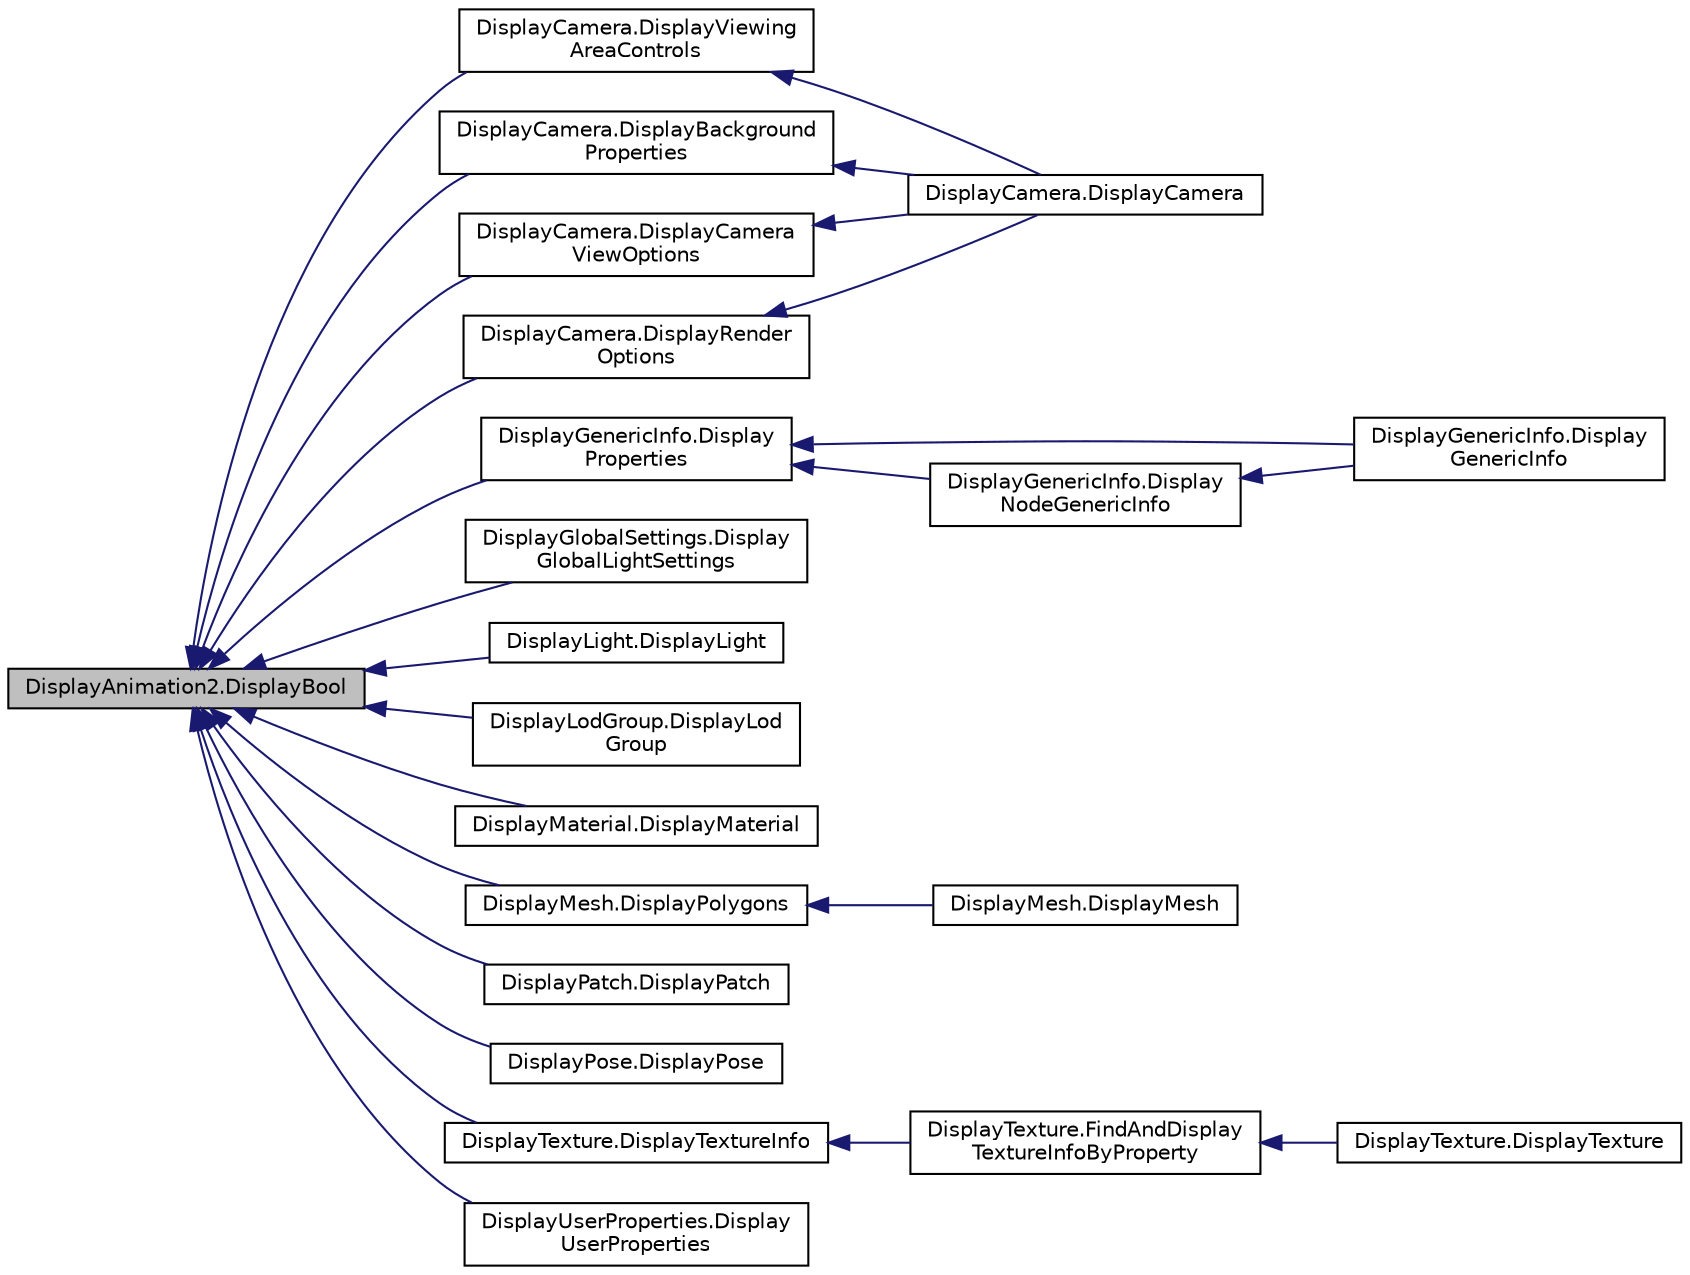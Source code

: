 digraph "DisplayAnimation2.DisplayBool"
{
  edge [fontname="Helvetica",fontsize="10",labelfontname="Helvetica",labelfontsize="10"];
  node [fontname="Helvetica",fontsize="10",shape=record];
  rankdir="LR";
  Node48 [label="DisplayAnimation2.DisplayBool",height=0.2,width=0.4,color="black", fillcolor="grey75", style="filled", fontcolor="black"];
  Node48 -> Node49 [dir="back",color="midnightblue",fontsize="10",style="solid",fontname="Helvetica"];
  Node49 [label="DisplayCamera.DisplayViewing\lAreaControls",height=0.2,width=0.4,color="black", fillcolor="white", style="filled",URL="$namespace_display_camera.html#ad03e7cbcdea564576d8a0372d2d20099"];
  Node49 -> Node50 [dir="back",color="midnightblue",fontsize="10",style="solid",fontname="Helvetica"];
  Node50 [label="DisplayCamera.DisplayCamera",height=0.2,width=0.4,color="black", fillcolor="white", style="filled",URL="$namespace_display_camera.html#a8bcf7a6408b4fc2b2da40aac12f48ac3"];
  Node48 -> Node51 [dir="back",color="midnightblue",fontsize="10",style="solid",fontname="Helvetica"];
  Node51 [label="DisplayCamera.DisplayBackground\lProperties",height=0.2,width=0.4,color="black", fillcolor="white", style="filled",URL="$namespace_display_camera.html#a714932b9564ba7802dd1e92c3908da3d"];
  Node51 -> Node50 [dir="back",color="midnightblue",fontsize="10",style="solid",fontname="Helvetica"];
  Node48 -> Node52 [dir="back",color="midnightblue",fontsize="10",style="solid",fontname="Helvetica"];
  Node52 [label="DisplayCamera.DisplayCamera\lViewOptions",height=0.2,width=0.4,color="black", fillcolor="white", style="filled",URL="$namespace_display_camera.html#aba2e1c221dcfce0d6e68860ee2b8716c"];
  Node52 -> Node50 [dir="back",color="midnightblue",fontsize="10",style="solid",fontname="Helvetica"];
  Node48 -> Node53 [dir="back",color="midnightblue",fontsize="10",style="solid",fontname="Helvetica"];
  Node53 [label="DisplayCamera.DisplayRender\lOptions",height=0.2,width=0.4,color="black", fillcolor="white", style="filled",URL="$namespace_display_camera.html#a0f97116ac35b4dcb17c6ddd917eebcd8"];
  Node53 -> Node50 [dir="back",color="midnightblue",fontsize="10",style="solid",fontname="Helvetica"];
  Node48 -> Node54 [dir="back",color="midnightblue",fontsize="10",style="solid",fontname="Helvetica"];
  Node54 [label="DisplayGenericInfo.Display\lProperties",height=0.2,width=0.4,color="black", fillcolor="white", style="filled",URL="$namespace_display_generic_info.html#a5df606a5fc66507df9713e52a7fc5fa2"];
  Node54 -> Node55 [dir="back",color="midnightblue",fontsize="10",style="solid",fontname="Helvetica"];
  Node55 [label="DisplayGenericInfo.Display\lGenericInfo",height=0.2,width=0.4,color="black", fillcolor="white", style="filled",URL="$namespace_display_generic_info.html#a4b18a2c8214b64abe8747ef67948cecf"];
  Node54 -> Node56 [dir="back",color="midnightblue",fontsize="10",style="solid",fontname="Helvetica"];
  Node56 [label="DisplayGenericInfo.Display\lNodeGenericInfo",height=0.2,width=0.4,color="black", fillcolor="white", style="filled",URL="$namespace_display_generic_info.html#abb5d03bf361368bbe20b440e69bfaf99"];
  Node56 -> Node55 [dir="back",color="midnightblue",fontsize="10",style="solid",fontname="Helvetica"];
  Node48 -> Node57 [dir="back",color="midnightblue",fontsize="10",style="solid",fontname="Helvetica"];
  Node57 [label="DisplayGlobalSettings.Display\lGlobalLightSettings",height=0.2,width=0.4,color="black", fillcolor="white", style="filled",URL="$namespace_display_global_settings.html#aed5dc6eed71477fb263de87414837f89"];
  Node48 -> Node58 [dir="back",color="midnightblue",fontsize="10",style="solid",fontname="Helvetica"];
  Node58 [label="DisplayLight.DisplayLight",height=0.2,width=0.4,color="black", fillcolor="white", style="filled",URL="$namespace_display_light.html#a4405713dc7552fc664d1b2d71e2ace07"];
  Node48 -> Node59 [dir="back",color="midnightblue",fontsize="10",style="solid",fontname="Helvetica"];
  Node59 [label="DisplayLodGroup.DisplayLod\lGroup",height=0.2,width=0.4,color="black", fillcolor="white", style="filled",URL="$namespace_display_lod_group.html#aa6a425cdad4fc0aa92498e01a751bbc8"];
  Node48 -> Node60 [dir="back",color="midnightblue",fontsize="10",style="solid",fontname="Helvetica"];
  Node60 [label="DisplayMaterial.DisplayMaterial",height=0.2,width=0.4,color="black", fillcolor="white", style="filled",URL="$namespace_display_material.html#afd52930c7a7f86c1fb22b7816ddc28f7"];
  Node48 -> Node61 [dir="back",color="midnightblue",fontsize="10",style="solid",fontname="Helvetica"];
  Node61 [label="DisplayMesh.DisplayPolygons",height=0.2,width=0.4,color="black", fillcolor="white", style="filled",URL="$namespace_display_mesh.html#a12110409bb6a31e9740575ed9606c56e"];
  Node61 -> Node62 [dir="back",color="midnightblue",fontsize="10",style="solid",fontname="Helvetica"];
  Node62 [label="DisplayMesh.DisplayMesh",height=0.2,width=0.4,color="black", fillcolor="white", style="filled",URL="$namespace_display_mesh.html#ad7aad925c6b08488410a66263097aa1f"];
  Node48 -> Node63 [dir="back",color="midnightblue",fontsize="10",style="solid",fontname="Helvetica"];
  Node63 [label="DisplayPatch.DisplayPatch",height=0.2,width=0.4,color="black", fillcolor="white", style="filled",URL="$namespace_display_patch.html#a48c0fc18609dd4a4a0694745adb652aa"];
  Node48 -> Node64 [dir="back",color="midnightblue",fontsize="10",style="solid",fontname="Helvetica"];
  Node64 [label="DisplayPose.DisplayPose",height=0.2,width=0.4,color="black", fillcolor="white", style="filled",URL="$namespace_display_pose.html#aa6ef9e7862b03171ee746def2ae1da08"];
  Node48 -> Node65 [dir="back",color="midnightblue",fontsize="10",style="solid",fontname="Helvetica"];
  Node65 [label="DisplayTexture.DisplayTextureInfo",height=0.2,width=0.4,color="black", fillcolor="white", style="filled",URL="$namespace_display_texture.html#ac754509caa833a15e98cbeb4e0b4370b"];
  Node65 -> Node66 [dir="back",color="midnightblue",fontsize="10",style="solid",fontname="Helvetica"];
  Node66 [label="DisplayTexture.FindAndDisplay\lTextureInfoByProperty",height=0.2,width=0.4,color="black", fillcolor="white", style="filled",URL="$namespace_display_texture.html#a14a510f441689b07a9c7582ca3f77b05"];
  Node66 -> Node67 [dir="back",color="midnightblue",fontsize="10",style="solid",fontname="Helvetica"];
  Node67 [label="DisplayTexture.DisplayTexture",height=0.2,width=0.4,color="black", fillcolor="white", style="filled",URL="$namespace_display_texture.html#a196d9378478944c20fc1a6b74f2ffb95"];
  Node48 -> Node68 [dir="back",color="midnightblue",fontsize="10",style="solid",fontname="Helvetica"];
  Node68 [label="DisplayUserProperties.Display\lUserProperties",height=0.2,width=0.4,color="black", fillcolor="white", style="filled",URL="$namespace_display_user_properties.html#a7f8a97449fa115aa712358522aee0e90"];
}
